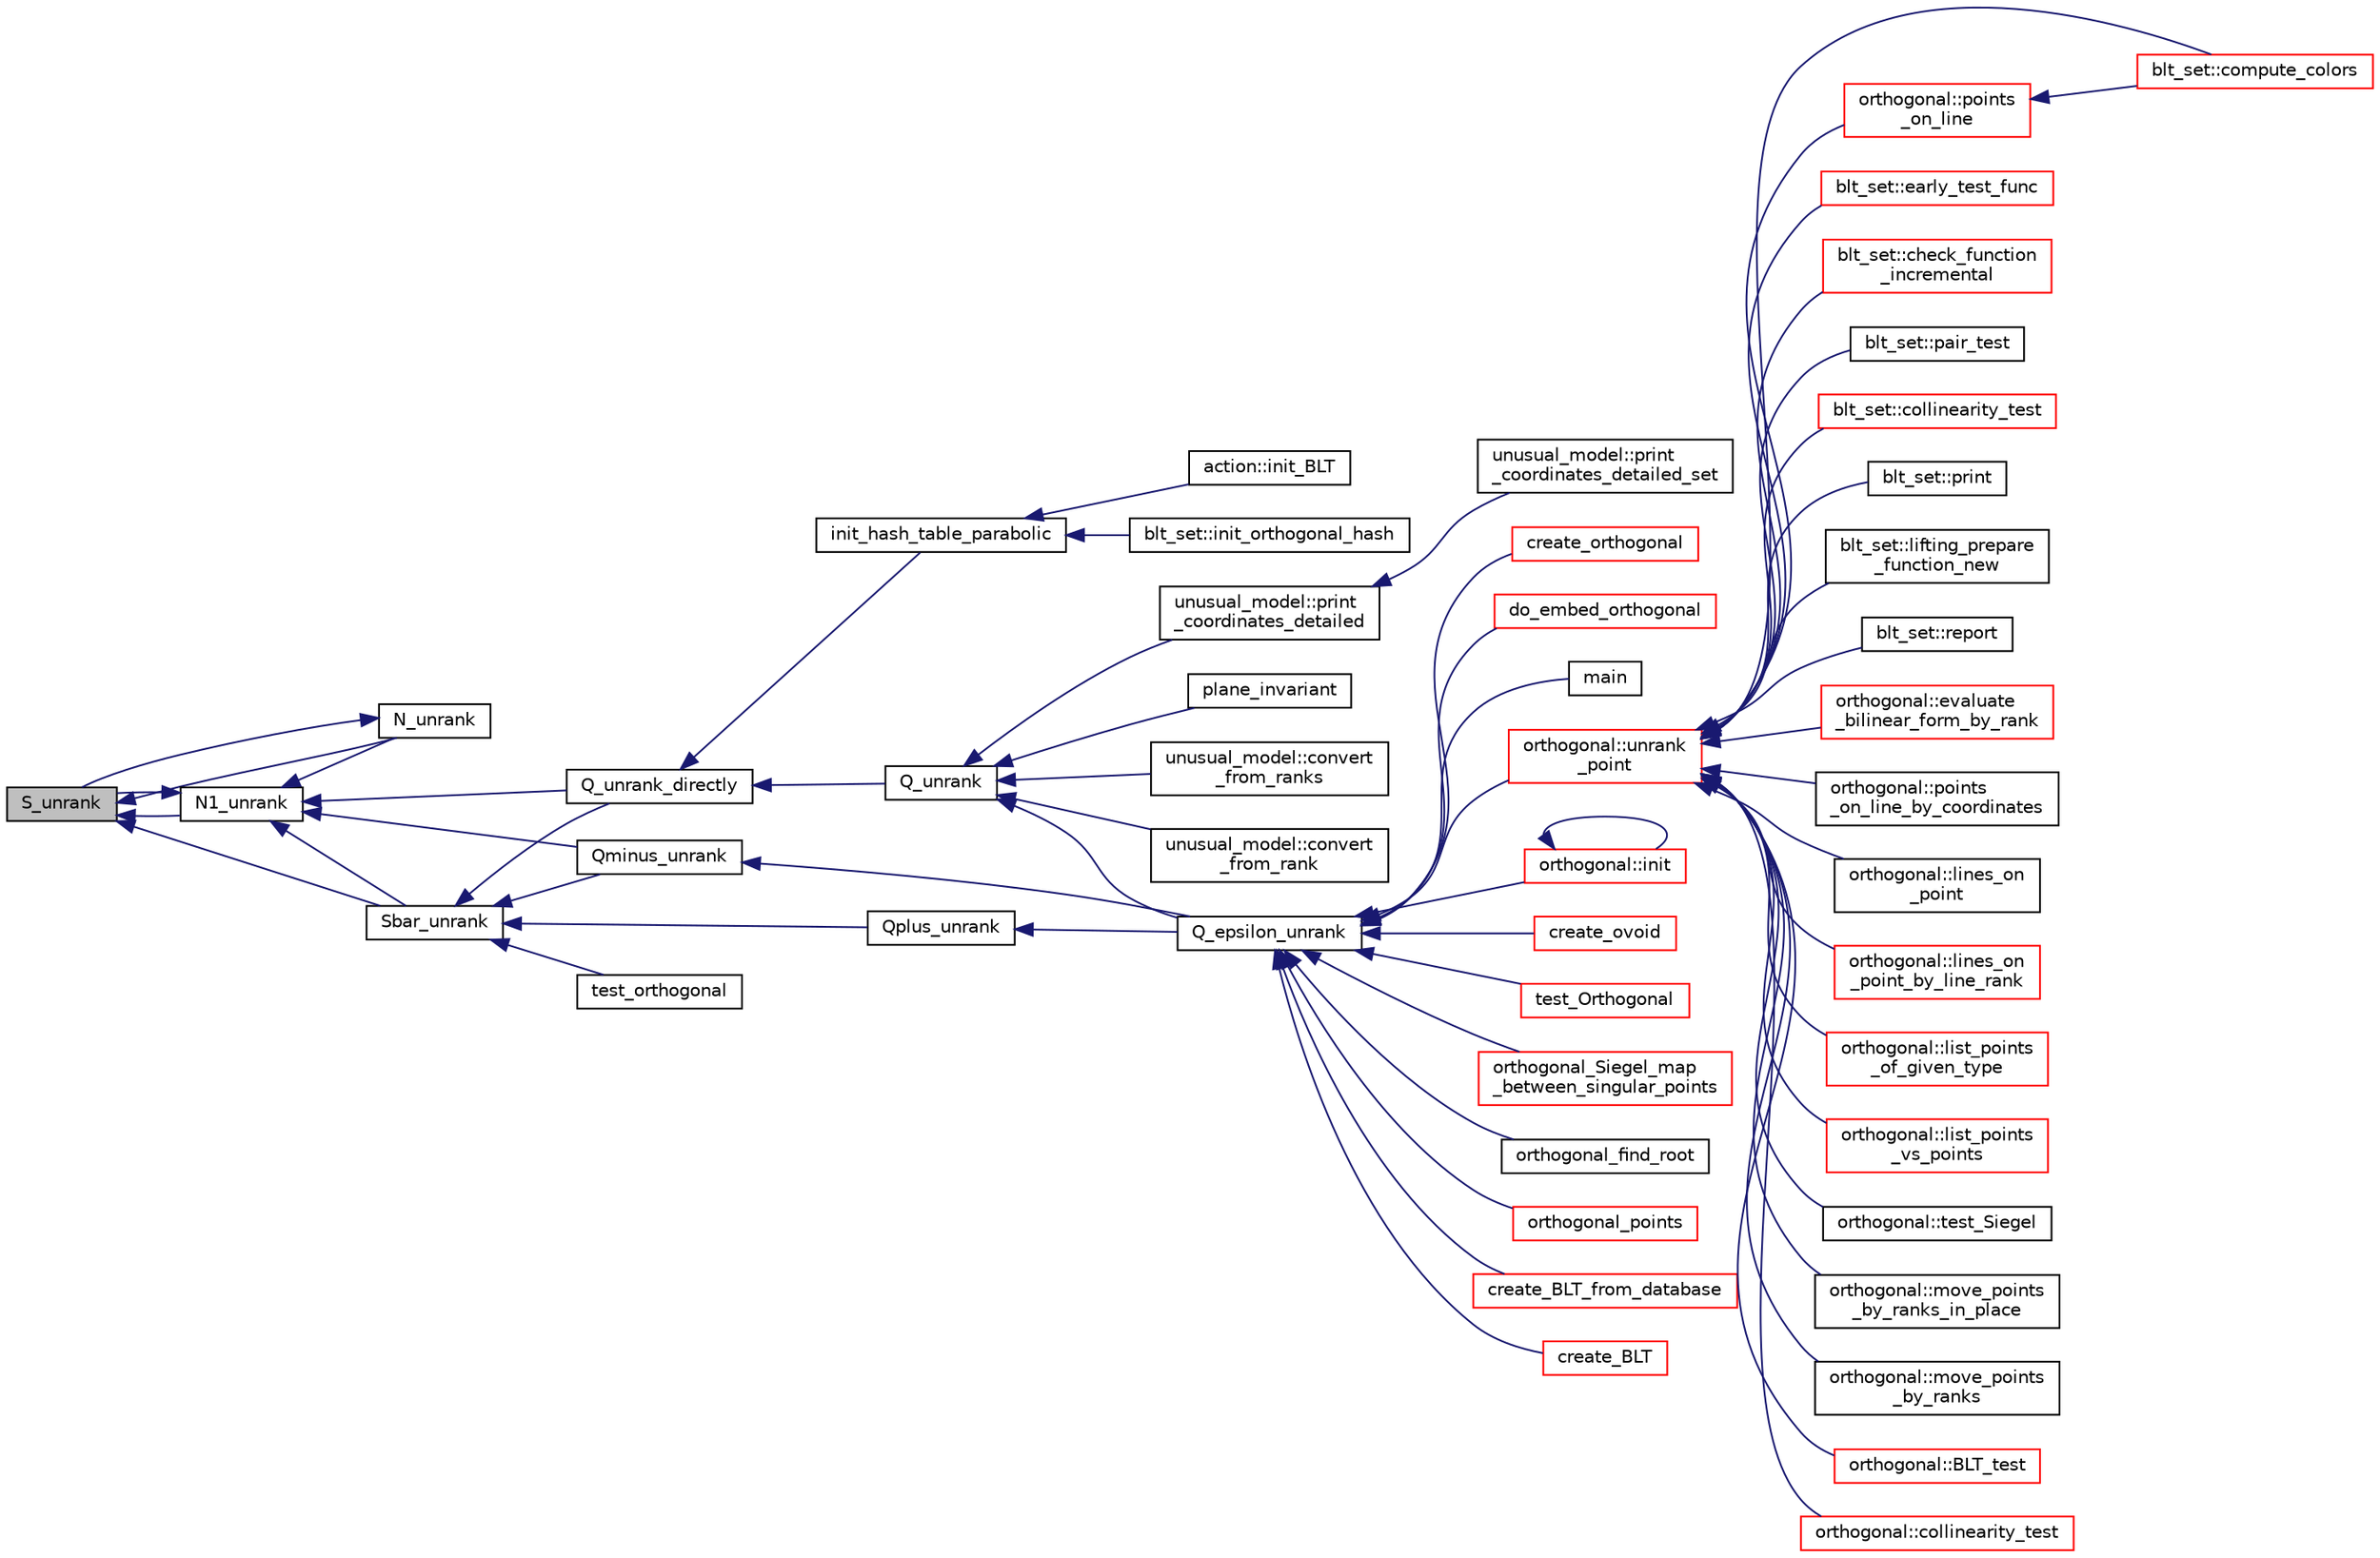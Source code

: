 digraph "S_unrank"
{
  edge [fontname="Helvetica",fontsize="10",labelfontname="Helvetica",labelfontsize="10"];
  node [fontname="Helvetica",fontsize="10",shape=record];
  rankdir="LR";
  Node12416 [label="S_unrank",height=0.2,width=0.4,color="black", fillcolor="grey75", style="filled", fontcolor="black"];
  Node12416 -> Node12417 [dir="back",color="midnightblue",fontsize="10",style="solid",fontname="Helvetica"];
  Node12417 [label="N_unrank",height=0.2,width=0.4,color="black", fillcolor="white", style="filled",URL="$db/da0/lib_2foundations_2geometry_2orthogonal__points_8_c.html#ab79724bd19da3bc1b383550113f9d7aa"];
  Node12417 -> Node12416 [dir="back",color="midnightblue",fontsize="10",style="solid",fontname="Helvetica"];
  Node12416 -> Node12418 [dir="back",color="midnightblue",fontsize="10",style="solid",fontname="Helvetica"];
  Node12418 [label="N1_unrank",height=0.2,width=0.4,color="black", fillcolor="white", style="filled",URL="$db/da0/lib_2foundations_2geometry_2orthogonal__points_8_c.html#aa9427e27f7f207c1baff3a34cc5d78cf"];
  Node12418 -> Node12419 [dir="back",color="midnightblue",fontsize="10",style="solid",fontname="Helvetica"];
  Node12419 [label="Q_unrank_directly",height=0.2,width=0.4,color="black", fillcolor="white", style="filled",URL="$db/da0/lib_2foundations_2geometry_2orthogonal__points_8_c.html#a105e7e72249e78fcf0785c69099d90ce"];
  Node12419 -> Node12420 [dir="back",color="midnightblue",fontsize="10",style="solid",fontname="Helvetica"];
  Node12420 [label="init_hash_table_parabolic",height=0.2,width=0.4,color="black", fillcolor="white", style="filled",URL="$db/da0/lib_2foundations_2geometry_2orthogonal__points_8_c.html#ac0501667678e59124c88842414489011"];
  Node12420 -> Node12421 [dir="back",color="midnightblue",fontsize="10",style="solid",fontname="Helvetica"];
  Node12421 [label="blt_set::init_orthogonal_hash",height=0.2,width=0.4,color="black", fillcolor="white", style="filled",URL="$d1/d3d/classblt__set.html#ad8a73370e16f2adf30172c3159ca8a74"];
  Node12420 -> Node12422 [dir="back",color="midnightblue",fontsize="10",style="solid",fontname="Helvetica"];
  Node12422 [label="action::init_BLT",height=0.2,width=0.4,color="black", fillcolor="white", style="filled",URL="$d2/d86/classaction.html#a0d33ca0ebe7467b984c3058520e02a0c"];
  Node12419 -> Node12423 [dir="back",color="midnightblue",fontsize="10",style="solid",fontname="Helvetica"];
  Node12423 [label="Q_unrank",height=0.2,width=0.4,color="black", fillcolor="white", style="filled",URL="$db/da0/lib_2foundations_2geometry_2orthogonal__points_8_c.html#a6d02923d5b54ef796934e753e6f5b65b"];
  Node12423 -> Node12424 [dir="back",color="midnightblue",fontsize="10",style="solid",fontname="Helvetica"];
  Node12424 [label="Q_epsilon_unrank",height=0.2,width=0.4,color="black", fillcolor="white", style="filled",URL="$db/da0/lib_2foundations_2geometry_2orthogonal__points_8_c.html#af162c4d30d4a6528299e37551c353e7b"];
  Node12424 -> Node12425 [dir="back",color="midnightblue",fontsize="10",style="solid",fontname="Helvetica"];
  Node12425 [label="main",height=0.2,width=0.4,color="black", fillcolor="white", style="filled",URL="$d1/d15/apps_2combinatorics_2orthogonal_8_c.html#a3c04138a5bfe5d72780bb7e82a18e627"];
  Node12424 -> Node12426 [dir="back",color="midnightblue",fontsize="10",style="solid",fontname="Helvetica"];
  Node12426 [label="orthogonal::unrank\l_point",height=0.2,width=0.4,color="red", fillcolor="white", style="filled",URL="$d7/daa/classorthogonal.html#ab655117100f7c66c19817b84ac5ac0a0"];
  Node12426 -> Node12427 [dir="back",color="midnightblue",fontsize="10",style="solid",fontname="Helvetica"];
  Node12427 [label="blt_set::compute_colors",height=0.2,width=0.4,color="red", fillcolor="white", style="filled",URL="$d1/d3d/classblt__set.html#a6629b3a1a50c0f2736034abaea6f7d63"];
  Node12426 -> Node12431 [dir="back",color="midnightblue",fontsize="10",style="solid",fontname="Helvetica"];
  Node12431 [label="blt_set::early_test_func",height=0.2,width=0.4,color="red", fillcolor="white", style="filled",URL="$d1/d3d/classblt__set.html#ae13ce00db0bbbf0a157ee02a3aaea3c7"];
  Node12426 -> Node12453 [dir="back",color="midnightblue",fontsize="10",style="solid",fontname="Helvetica"];
  Node12453 [label="blt_set::check_function\l_incremental",height=0.2,width=0.4,color="red", fillcolor="white", style="filled",URL="$d1/d3d/classblt__set.html#ae898e6318ef4382066d94f50196b9b81"];
  Node12426 -> Node12456 [dir="back",color="midnightblue",fontsize="10",style="solid",fontname="Helvetica"];
  Node12456 [label="blt_set::pair_test",height=0.2,width=0.4,color="black", fillcolor="white", style="filled",URL="$d1/d3d/classblt__set.html#a010e746fd6fc5a539cec27bced4ff477"];
  Node12426 -> Node12457 [dir="back",color="midnightblue",fontsize="10",style="solid",fontname="Helvetica"];
  Node12457 [label="blt_set::collinearity_test",height=0.2,width=0.4,color="red", fillcolor="white", style="filled",URL="$d1/d3d/classblt__set.html#a6031271267004d6f16cb6b59f9c31ec2"];
  Node12426 -> Node12459 [dir="back",color="midnightblue",fontsize="10",style="solid",fontname="Helvetica"];
  Node12459 [label="blt_set::print",height=0.2,width=0.4,color="black", fillcolor="white", style="filled",URL="$d1/d3d/classblt__set.html#a9d3e3ea3bb297022cc23c02d4233bb8b"];
  Node12426 -> Node12460 [dir="back",color="midnightblue",fontsize="10",style="solid",fontname="Helvetica"];
  Node12460 [label="blt_set::lifting_prepare\l_function_new",height=0.2,width=0.4,color="black", fillcolor="white", style="filled",URL="$d1/d3d/classblt__set.html#a1314b7c0a3b78ba54c0f61a397d8afce"];
  Node12426 -> Node12461 [dir="back",color="midnightblue",fontsize="10",style="solid",fontname="Helvetica"];
  Node12461 [label="blt_set::report",height=0.2,width=0.4,color="black", fillcolor="white", style="filled",URL="$d1/d3d/classblt__set.html#a6b19f88bd2b92ebfba7e7c362eb9065c"];
  Node12426 -> Node12462 [dir="back",color="midnightblue",fontsize="10",style="solid",fontname="Helvetica"];
  Node12462 [label="orthogonal::evaluate\l_bilinear_form_by_rank",height=0.2,width=0.4,color="red", fillcolor="white", style="filled",URL="$d7/daa/classorthogonal.html#ab4f6117f55f6fbd0fb2bd8b4c8d981bf"];
  Node12426 -> Node12490 [dir="back",color="midnightblue",fontsize="10",style="solid",fontname="Helvetica"];
  Node12490 [label="orthogonal::points\l_on_line",height=0.2,width=0.4,color="red", fillcolor="white", style="filled",URL="$d7/daa/classorthogonal.html#afe1cc564902cc557d4d4d2ff85ee6839"];
  Node12490 -> Node12427 [dir="back",color="midnightblue",fontsize="10",style="solid",fontname="Helvetica"];
  Node12426 -> Node12536 [dir="back",color="midnightblue",fontsize="10",style="solid",fontname="Helvetica"];
  Node12536 [label="orthogonal::points\l_on_line_by_coordinates",height=0.2,width=0.4,color="black", fillcolor="white", style="filled",URL="$d7/daa/classorthogonal.html#a50fb1aa349d159551e82075f1f5f788d"];
  Node12426 -> Node12537 [dir="back",color="midnightblue",fontsize="10",style="solid",fontname="Helvetica"];
  Node12537 [label="orthogonal::lines_on\l_point",height=0.2,width=0.4,color="black", fillcolor="white", style="filled",URL="$d7/daa/classorthogonal.html#aa3249c7fddbc156af817fb274e41c914"];
  Node12426 -> Node12538 [dir="back",color="midnightblue",fontsize="10",style="solid",fontname="Helvetica"];
  Node12538 [label="orthogonal::lines_on\l_point_by_line_rank",height=0.2,width=0.4,color="red", fillcolor="white", style="filled",URL="$d7/daa/classorthogonal.html#adc21874b6da3cd3585c704994fb538aa"];
  Node12426 -> Node12558 [dir="back",color="midnightblue",fontsize="10",style="solid",fontname="Helvetica"];
  Node12558 [label="orthogonal::list_points\l_of_given_type",height=0.2,width=0.4,color="red", fillcolor="white", style="filled",URL="$d7/daa/classorthogonal.html#a80ded28f55a2191d5a5ec5fe9ee1a4c7"];
  Node12426 -> Node12564 [dir="back",color="midnightblue",fontsize="10",style="solid",fontname="Helvetica"];
  Node12564 [label="orthogonal::list_points\l_vs_points",height=0.2,width=0.4,color="red", fillcolor="white", style="filled",URL="$d7/daa/classorthogonal.html#a80258158dfa1470b42e9036b07c7dfbb"];
  Node12426 -> Node12566 [dir="back",color="midnightblue",fontsize="10",style="solid",fontname="Helvetica"];
  Node12566 [label="orthogonal::test_Siegel",height=0.2,width=0.4,color="black", fillcolor="white", style="filled",URL="$d7/daa/classorthogonal.html#ad6d248c572d92abe41416065addd4a69"];
  Node12426 -> Node12567 [dir="back",color="midnightblue",fontsize="10",style="solid",fontname="Helvetica"];
  Node12567 [label="orthogonal::move_points\l_by_ranks_in_place",height=0.2,width=0.4,color="black", fillcolor="white", style="filled",URL="$d7/daa/classorthogonal.html#a82fac7f7528e41392b5fe89860d4204d"];
  Node12426 -> Node12568 [dir="back",color="midnightblue",fontsize="10",style="solid",fontname="Helvetica"];
  Node12568 [label="orthogonal::move_points\l_by_ranks",height=0.2,width=0.4,color="black", fillcolor="white", style="filled",URL="$d7/daa/classorthogonal.html#a6b1b57c7b6114d7d51c9375fe5014b22"];
  Node12426 -> Node12569 [dir="back",color="midnightblue",fontsize="10",style="solid",fontname="Helvetica"];
  Node12569 [label="orthogonal::BLT_test",height=0.2,width=0.4,color="red", fillcolor="white", style="filled",URL="$d7/daa/classorthogonal.html#a019329f3f04ea9accbca7f7816183f6a"];
  Node12426 -> Node12571 [dir="back",color="midnightblue",fontsize="10",style="solid",fontname="Helvetica"];
  Node12571 [label="orthogonal::collinearity_test",height=0.2,width=0.4,color="red", fillcolor="white", style="filled",URL="$d7/daa/classorthogonal.html#a36b9dba38fbbecaedbf32ee298aafa32"];
  Node12424 -> Node12560 [dir="back",color="midnightblue",fontsize="10",style="solid",fontname="Helvetica"];
  Node12560 [label="orthogonal::init",height=0.2,width=0.4,color="red", fillcolor="white", style="filled",URL="$d7/daa/classorthogonal.html#a8bd53ba30f34ac50889503f0f3ef6deb"];
  Node12560 -> Node12560 [dir="back",color="midnightblue",fontsize="10",style="solid",fontname="Helvetica"];
  Node12424 -> Node12864 [dir="back",color="midnightblue",fontsize="10",style="solid",fontname="Helvetica"];
  Node12864 [label="create_ovoid",height=0.2,width=0.4,color="red", fillcolor="white", style="filled",URL="$d9/dbf/projective__space_2ovoid_8_c.html#a812088e2c64cb8a0834e9eacae4b92a6"];
  Node12424 -> Node12866 [dir="back",color="midnightblue",fontsize="10",style="solid",fontname="Helvetica"];
  Node12866 [label="test_Orthogonal",height=0.2,width=0.4,color="red", fillcolor="white", style="filled",URL="$db/da0/lib_2foundations_2geometry_2orthogonal__points_8_c.html#a071f90f8a33649e2d4a8f5c9a401a4f4"];
  Node12424 -> Node12867 [dir="back",color="midnightblue",fontsize="10",style="solid",fontname="Helvetica"];
  Node12867 [label="orthogonal_Siegel_map\l_between_singular_points",height=0.2,width=0.4,color="red", fillcolor="white", style="filled",URL="$db/da0/lib_2foundations_2geometry_2orthogonal__points_8_c.html#a2c6c42534b7915aacd84bb9725488fa9"];
  Node12424 -> Node12869 [dir="back",color="midnightblue",fontsize="10",style="solid",fontname="Helvetica"];
  Node12869 [label="orthogonal_find_root",height=0.2,width=0.4,color="black", fillcolor="white", style="filled",URL="$db/da0/lib_2foundations_2geometry_2orthogonal__points_8_c.html#a6c7b16f839dc3e1ee95f61a37139c8a0"];
  Node12424 -> Node12870 [dir="back",color="midnightblue",fontsize="10",style="solid",fontname="Helvetica"];
  Node12870 [label="orthogonal_points",height=0.2,width=0.4,color="red", fillcolor="white", style="filled",URL="$d7/d83/points_8_c.html#a2a86a595e599aecd619f0046595252e4"];
  Node12424 -> Node12872 [dir="back",color="midnightblue",fontsize="10",style="solid",fontname="Helvetica"];
  Node12872 [label="create_BLT_from_database",height=0.2,width=0.4,color="red", fillcolor="white", style="filled",URL="$d4/d67/geometry_8h.html#a15bdf4e24e26757ef7b2e16f06afd1e6"];
  Node12424 -> Node12874 [dir="back",color="midnightblue",fontsize="10",style="solid",fontname="Helvetica"];
  Node12874 [label="create_BLT",height=0.2,width=0.4,color="red", fillcolor="white", style="filled",URL="$d4/d67/geometry_8h.html#a5a6f4081a90668e2e95f8e4886d241d9"];
  Node12424 -> Node12875 [dir="back",color="midnightblue",fontsize="10",style="solid",fontname="Helvetica"];
  Node12875 [label="create_orthogonal",height=0.2,width=0.4,color="red", fillcolor="white", style="filled",URL="$d4/d67/geometry_8h.html#af56e0787251ddb889edb236e423aff02"];
  Node12424 -> Node12876 [dir="back",color="midnightblue",fontsize="10",style="solid",fontname="Helvetica"];
  Node12876 [label="do_embed_orthogonal",height=0.2,width=0.4,color="red", fillcolor="white", style="filled",URL="$d4/d67/geometry_8h.html#a7b472fe7f4332da48b2e47e2370cf338"];
  Node12423 -> Node12878 [dir="back",color="midnightblue",fontsize="10",style="solid",fontname="Helvetica"];
  Node12878 [label="plane_invariant",height=0.2,width=0.4,color="black", fillcolor="white", style="filled",URL="$d4/d67/geometry_8h.html#a8cf23c42f17766e6ae13094522b91f19"];
  Node12423 -> Node12879 [dir="back",color="midnightblue",fontsize="10",style="solid",fontname="Helvetica"];
  Node12879 [label="unusual_model::convert\l_from_ranks",height=0.2,width=0.4,color="black", fillcolor="white", style="filled",URL="$dc/d50/classunusual__model.html#affe6f50031dfc606a0dca7ff5e26cc14"];
  Node12423 -> Node12880 [dir="back",color="midnightblue",fontsize="10",style="solid",fontname="Helvetica"];
  Node12880 [label="unusual_model::convert\l_from_rank",height=0.2,width=0.4,color="black", fillcolor="white", style="filled",URL="$dc/d50/classunusual__model.html#a54cf56041ed1ebe0517a2a4005932249"];
  Node12423 -> Node12881 [dir="back",color="midnightblue",fontsize="10",style="solid",fontname="Helvetica"];
  Node12881 [label="unusual_model::print\l_coordinates_detailed",height=0.2,width=0.4,color="black", fillcolor="white", style="filled",URL="$dc/d50/classunusual__model.html#a0c4ba0e0f35a1220693020cf318e9f75"];
  Node12881 -> Node12882 [dir="back",color="midnightblue",fontsize="10",style="solid",fontname="Helvetica"];
  Node12882 [label="unusual_model::print\l_coordinates_detailed_set",height=0.2,width=0.4,color="black", fillcolor="white", style="filled",URL="$dc/d50/classunusual__model.html#a42a0d371727666bc006fc29d804c8d56"];
  Node12418 -> Node12883 [dir="back",color="midnightblue",fontsize="10",style="solid",fontname="Helvetica"];
  Node12883 [label="Qminus_unrank",height=0.2,width=0.4,color="black", fillcolor="white", style="filled",URL="$db/da0/lib_2foundations_2geometry_2orthogonal__points_8_c.html#ac2dd18f435ab479095b836a483c12c7d"];
  Node12883 -> Node12424 [dir="back",color="midnightblue",fontsize="10",style="solid",fontname="Helvetica"];
  Node12418 -> Node12416 [dir="back",color="midnightblue",fontsize="10",style="solid",fontname="Helvetica"];
  Node12418 -> Node12417 [dir="back",color="midnightblue",fontsize="10",style="solid",fontname="Helvetica"];
  Node12418 -> Node12884 [dir="back",color="midnightblue",fontsize="10",style="solid",fontname="Helvetica"];
  Node12884 [label="Sbar_unrank",height=0.2,width=0.4,color="black", fillcolor="white", style="filled",URL="$db/da0/lib_2foundations_2geometry_2orthogonal__points_8_c.html#a65d9b9ccfff12dd92f4f4e8360701c98"];
  Node12884 -> Node12419 [dir="back",color="midnightblue",fontsize="10",style="solid",fontname="Helvetica"];
  Node12884 -> Node12885 [dir="back",color="midnightblue",fontsize="10",style="solid",fontname="Helvetica"];
  Node12885 [label="Qplus_unrank",height=0.2,width=0.4,color="black", fillcolor="white", style="filled",URL="$db/da0/lib_2foundations_2geometry_2orthogonal__points_8_c.html#ad50512edd586919700e033744b4a03c8"];
  Node12885 -> Node12424 [dir="back",color="midnightblue",fontsize="10",style="solid",fontname="Helvetica"];
  Node12884 -> Node12883 [dir="back",color="midnightblue",fontsize="10",style="solid",fontname="Helvetica"];
  Node12884 -> Node12886 [dir="back",color="midnightblue",fontsize="10",style="solid",fontname="Helvetica"];
  Node12886 [label="test_orthogonal",height=0.2,width=0.4,color="black", fillcolor="white", style="filled",URL="$db/da0/lib_2foundations_2geometry_2orthogonal__points_8_c.html#ac991de424f12f1e96291c9df540caf16"];
  Node12416 -> Node12884 [dir="back",color="midnightblue",fontsize="10",style="solid",fontname="Helvetica"];
}
